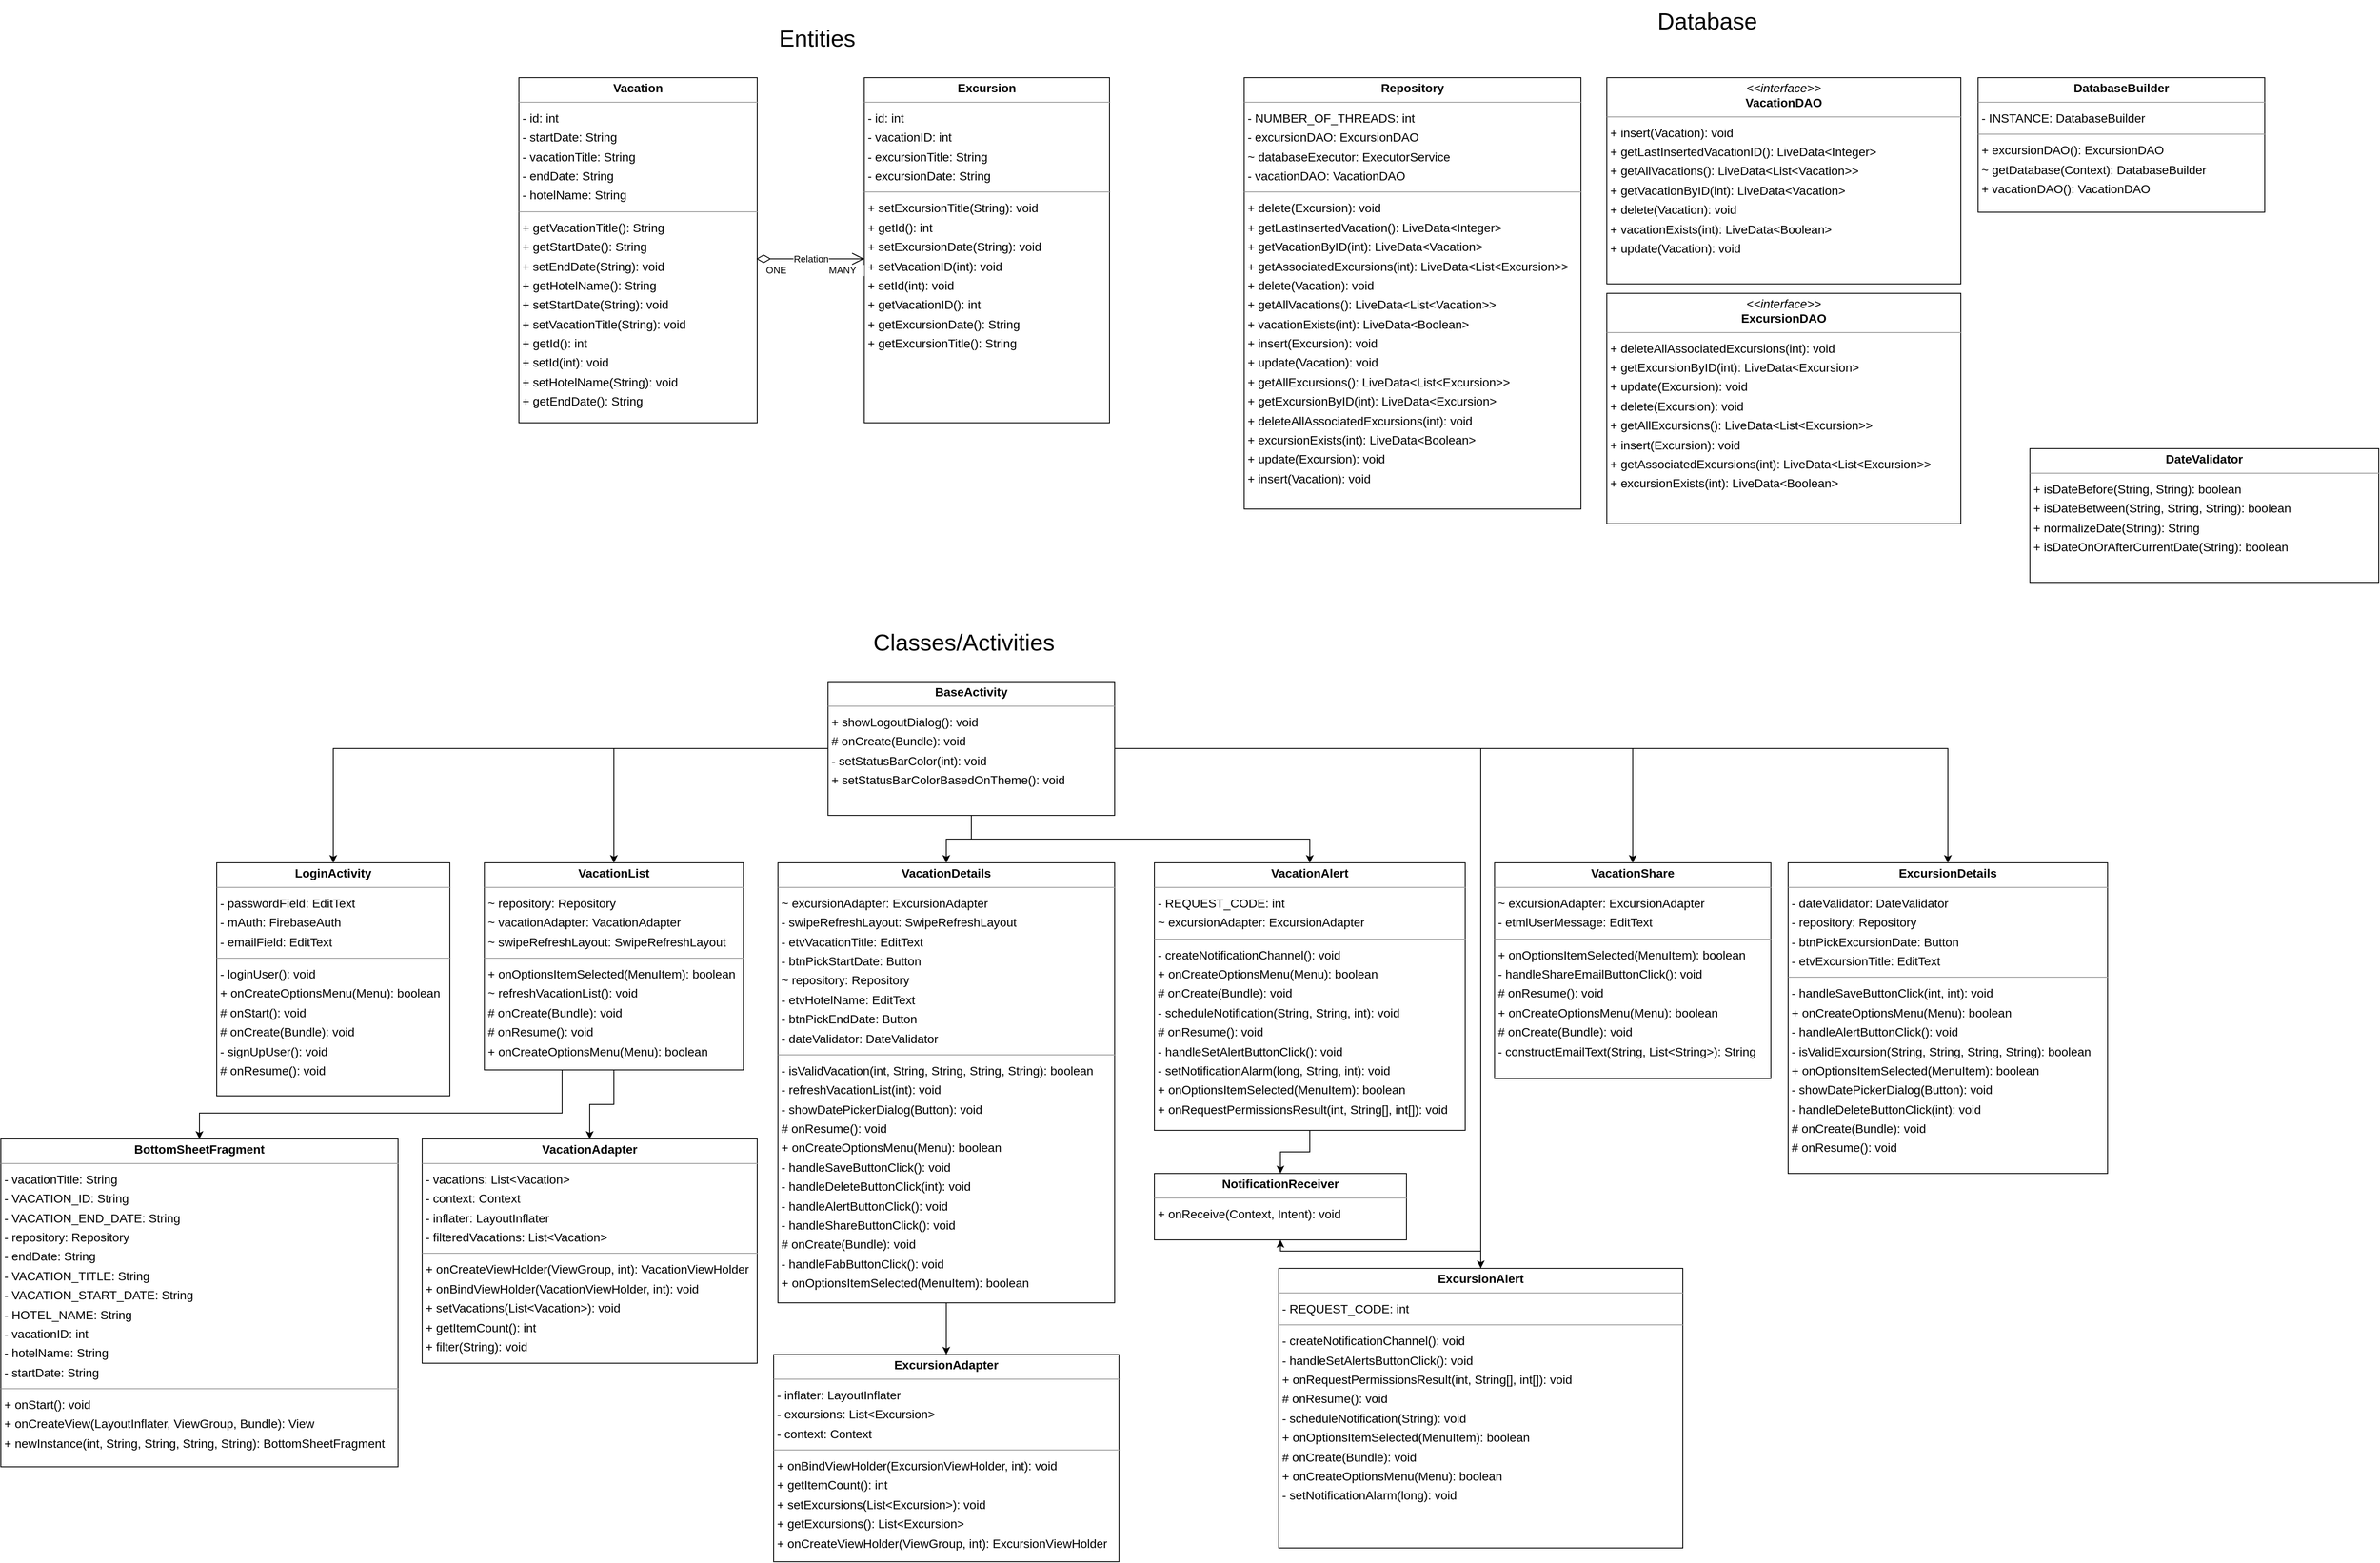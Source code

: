 <mxfile version="24.7.12">
  <diagram id="p03p7jnwcLWSS_ZxrSKD" name="Page-1">
    <mxGraphModel dx="6954" dy="1944" grid="1" gridSize="10" guides="1" tooltips="1" connect="1" arrows="1" fold="1" page="0" pageScale="1" pageWidth="1100" pageHeight="850" background="none" math="0" shadow="0">
      <root>
        <mxCell id="0" />
        <mxCell id="1" parent="0" />
        <mxCell id="jssxZVPh9Sf1eZcy3YB8-15" style="edgeStyle=orthogonalEdgeStyle;rounded=0;orthogonalLoop=1;jettySize=auto;html=1;entryX=0.5;entryY=0;entryDx=0;entryDy=0;" edge="1" parent="1" source="node10" target="node14">
          <mxGeometry relative="1" as="geometry" />
        </mxCell>
        <mxCell id="jssxZVPh9Sf1eZcy3YB8-16" style="edgeStyle=orthogonalEdgeStyle;rounded=0;orthogonalLoop=1;jettySize=auto;html=1;entryX=0.5;entryY=0;entryDx=0;entryDy=0;" edge="1" parent="1" source="node10" target="node1">
          <mxGeometry relative="1" as="geometry" />
        </mxCell>
        <mxCell id="jssxZVPh9Sf1eZcy3YB8-17" style="edgeStyle=orthogonalEdgeStyle;rounded=0;orthogonalLoop=1;jettySize=auto;html=1;exitX=0.5;exitY=1;exitDx=0;exitDy=0;entryX=0.5;entryY=0;entryDx=0;entryDy=0;" edge="1" parent="1" source="node10" target="node19">
          <mxGeometry relative="1" as="geometry" />
        </mxCell>
        <mxCell id="jssxZVPh9Sf1eZcy3YB8-18" style="edgeStyle=orthogonalEdgeStyle;rounded=0;orthogonalLoop=1;jettySize=auto;html=1;exitX=0.5;exitY=1;exitDx=0;exitDy=0;entryX=0.5;entryY=0;entryDx=0;entryDy=0;" edge="1" parent="1" source="node10" target="node5">
          <mxGeometry relative="1" as="geometry" />
        </mxCell>
        <mxCell id="jssxZVPh9Sf1eZcy3YB8-19" style="edgeStyle=orthogonalEdgeStyle;rounded=0;orthogonalLoop=1;jettySize=auto;html=1;entryX=0.5;entryY=0;entryDx=0;entryDy=0;" edge="1" parent="1" source="node10" target="node8">
          <mxGeometry relative="1" as="geometry" />
        </mxCell>
        <mxCell id="jssxZVPh9Sf1eZcy3YB8-27" style="edgeStyle=orthogonalEdgeStyle;rounded=0;orthogonalLoop=1;jettySize=auto;html=1;entryX=0.5;entryY=0;entryDx=0;entryDy=0;" edge="1" parent="1" source="node10" target="node2">
          <mxGeometry relative="1" as="geometry" />
        </mxCell>
        <mxCell id="jssxZVPh9Sf1eZcy3YB8-28" style="edgeStyle=orthogonalEdgeStyle;rounded=0;orthogonalLoop=1;jettySize=auto;html=1;entryX=0.5;entryY=0;entryDx=0;entryDy=0;" edge="1" parent="1" source="node10" target="node18">
          <mxGeometry relative="1" as="geometry" />
        </mxCell>
        <mxCell id="node10" value="&lt;p style=&quot;margin:0px;margin-top:4px;text-align:center;&quot;&gt;&lt;b&gt;BaseActivity&lt;/b&gt;&lt;/p&gt;&lt;hr size=&quot;1&quot;/&gt;&lt;p style=&quot;margin:0 0 0 4px;line-height:1.6;&quot;&gt;+ showLogoutDialog(): void&lt;br/&gt;# onCreate(Bundle): void&lt;br/&gt;- setStatusBarColor(int): void&lt;br/&gt;+ setStatusBarColorBasedOnTheme(): void&lt;/p&gt;" style="verticalAlign=top;align=left;overflow=fill;fontSize=14;fontFamily=Helvetica;html=1;rounded=0;shadow=0;comic=0;labelBackgroundColor=none;strokeWidth=1;" parent="1" vertex="1">
          <mxGeometry x="-2822" y="90" width="332" height="155" as="geometry" />
        </mxCell>
        <mxCell id="node16" value="&lt;p style=&quot;margin:0px;margin-top:4px;text-align:center;&quot;&gt;&lt;b&gt;BottomSheetFragment&lt;/b&gt;&lt;/p&gt;&lt;hr size=&quot;1&quot;/&gt;&lt;p style=&quot;margin:0 0 0 4px;line-height:1.6;&quot;&gt;- vacationTitle: String&lt;br/&gt;- VACATION_ID: String&lt;br/&gt;- VACATION_END_DATE: String&lt;br/&gt;- repository: Repository&lt;br/&gt;- endDate: String&lt;br/&gt;- VACATION_TITLE: String&lt;br/&gt;- VACATION_START_DATE: String&lt;br/&gt;- HOTEL_NAME: String&lt;br/&gt;- vacationID: int&lt;br/&gt;- hotelName: String&lt;br/&gt;- startDate: String&lt;/p&gt;&lt;hr size=&quot;1&quot;/&gt;&lt;p style=&quot;margin:0 0 0 4px;line-height:1.6;&quot;&gt;+ onStart(): void&lt;br/&gt;+ onCreateView(LayoutInflater, ViewGroup, Bundle): View&lt;br/&gt;+ newInstance(int, String, String, String, String): BottomSheetFragment&lt;/p&gt;" style="verticalAlign=top;align=left;overflow=fill;fontSize=14;fontFamily=Helvetica;html=1;rounded=0;shadow=0;comic=0;labelBackgroundColor=none;strokeWidth=1;" parent="1" vertex="1">
          <mxGeometry x="-3780" y="620" width="460" height="380" as="geometry" />
        </mxCell>
        <mxCell id="node4" value="&lt;p style=&quot;margin:0px;margin-top:4px;text-align:center;&quot;&gt;&lt;b&gt;DatabaseBuilder&lt;/b&gt;&lt;/p&gt;&lt;hr size=&quot;1&quot;/&gt;&lt;p style=&quot;margin:0 0 0 4px;line-height:1.6;&quot;&gt;- INSTANCE: DatabaseBuilder&lt;/p&gt;&lt;hr size=&quot;1&quot;/&gt;&lt;p style=&quot;margin:0 0 0 4px;line-height:1.6;&quot;&gt;+ excursionDAO(): ExcursionDAO&lt;br/&gt;~ getDatabase(Context): DatabaseBuilder&lt;br/&gt;+ vacationDAO(): VacationDAO&lt;/p&gt;" style="verticalAlign=top;align=left;overflow=fill;fontSize=14;fontFamily=Helvetica;html=1;rounded=0;shadow=0;comic=0;labelBackgroundColor=none;strokeWidth=1;" parent="1" vertex="1">
          <mxGeometry x="-1490" y="-610" width="332" height="156" as="geometry" />
        </mxCell>
        <mxCell id="node15" value="&lt;p style=&quot;margin:0px;margin-top:4px;text-align:center;&quot;&gt;&lt;b&gt;DateValidator&lt;/b&gt;&lt;/p&gt;&lt;hr size=&quot;1&quot;/&gt;&lt;p style=&quot;margin:0 0 0 4px;line-height:1.6;&quot;&gt;+ isDateBefore(String, String): boolean&lt;br/&gt;+ isDateBetween(String, String, String): boolean&lt;br/&gt;+ normalizeDate(String): String&lt;br/&gt;+ isDateOnOrAfterCurrentDate(String): boolean&lt;/p&gt;" style="verticalAlign=top;align=left;overflow=fill;fontSize=14;fontFamily=Helvetica;html=1;rounded=0;shadow=0;comic=0;labelBackgroundColor=none;strokeWidth=1;" parent="1" vertex="1">
          <mxGeometry x="-1430" y="-180" width="404" height="155" as="geometry" />
        </mxCell>
        <mxCell id="node3" value="&lt;p style=&quot;margin:0px;margin-top:4px;text-align:center;&quot;&gt;&lt;b&gt;Excursion&lt;/b&gt;&lt;/p&gt;&lt;hr size=&quot;1&quot;/&gt;&lt;p style=&quot;margin:0 0 0 4px;line-height:1.6;&quot;&gt;- id: int&lt;br/&gt;- vacationID: int&lt;br/&gt;- excursionTitle: String&lt;br/&gt;- excursionDate: String&lt;/p&gt;&lt;hr size=&quot;1&quot;/&gt;&lt;p style=&quot;margin:0 0 0 4px;line-height:1.6;&quot;&gt;+ setExcursionTitle(String): void&lt;br/&gt;+ getId(): int&lt;br/&gt;+ setExcursionDate(String): void&lt;br/&gt;+ setVacationID(int): void&lt;br/&gt;+ setId(int): void&lt;br/&gt;+ getVacationID(): int&lt;br/&gt;+ getExcursionDate(): String&lt;br/&gt;+ getExcursionTitle(): String&lt;/p&gt;" style="verticalAlign=top;align=left;overflow=fill;fontSize=14;fontFamily=Helvetica;html=1;rounded=0;shadow=0;comic=0;labelBackgroundColor=none;strokeWidth=1;" parent="1" vertex="1">
          <mxGeometry x="-2780" y="-610" width="284" height="400" as="geometry" />
        </mxCell>
        <mxCell id="node11" value="&lt;p style=&quot;margin:0px;margin-top:4px;text-align:center;&quot;&gt;&lt;b&gt;ExcursionAdapter&lt;/b&gt;&lt;/p&gt;&lt;hr size=&quot;1&quot;/&gt;&lt;p style=&quot;margin:0 0 0 4px;line-height:1.6;&quot;&gt;- inflater: LayoutInflater&lt;br/&gt;- excursions: List&amp;lt;Excursion&amp;gt;&lt;br/&gt;- context: Context&lt;/p&gt;&lt;hr size=&quot;1&quot;/&gt;&lt;p style=&quot;margin:0 0 0 4px;line-height:1.6;&quot;&gt;+ onBindViewHolder(ExcursionViewHolder, int): void&lt;br/&gt;+ getItemCount(): int&lt;br/&gt;+ setExcursions(List&amp;lt;Excursion&amp;gt;): void&lt;br/&gt;+ getExcursions(): List&amp;lt;Excursion&amp;gt;&lt;br/&gt;+ onCreateViewHolder(ViewGroup, int): ExcursionViewHolder&lt;/p&gt;" style="verticalAlign=top;align=left;overflow=fill;fontSize=14;fontFamily=Helvetica;html=1;rounded=0;shadow=0;comic=0;labelBackgroundColor=none;strokeWidth=1;" parent="1" vertex="1">
          <mxGeometry x="-2885" y="870" width="400" height="240" as="geometry" />
        </mxCell>
        <mxCell id="jssxZVPh9Sf1eZcy3YB8-26" style="edgeStyle=orthogonalEdgeStyle;rounded=0;orthogonalLoop=1;jettySize=auto;html=1;entryX=0.5;entryY=1;entryDx=0;entryDy=0;" edge="1" parent="1" source="node2" target="node7">
          <mxGeometry relative="1" as="geometry" />
        </mxCell>
        <mxCell id="node2" value="&lt;p style=&quot;margin:0px;margin-top:4px;text-align:center;&quot;&gt;&lt;b&gt;ExcursionAlert&lt;/b&gt;&lt;/p&gt;&lt;hr size=&quot;1&quot;/&gt;&lt;p style=&quot;margin:0 0 0 4px;line-height:1.6;&quot;&gt;- REQUEST_CODE: int&lt;/p&gt;&lt;hr size=&quot;1&quot;/&gt;&lt;p style=&quot;margin:0 0 0 4px;line-height:1.6;&quot;&gt;- createNotificationChannel(): void&lt;br/&gt;- handleSetAlertsButtonClick(): void&lt;br/&gt;+ onRequestPermissionsResult(int, String[], int[]): void&lt;br/&gt;# onResume(): void&lt;br/&gt;- scheduleNotification(String): void&lt;br/&gt;+ onOptionsItemSelected(MenuItem): boolean&lt;br/&gt;# onCreate(Bundle): void&lt;br/&gt;+ onCreateOptionsMenu(Menu): boolean&lt;br/&gt;- setNotificationAlarm(long): void&lt;/p&gt;" style="verticalAlign=top;align=left;overflow=fill;fontSize=14;fontFamily=Helvetica;html=1;rounded=0;shadow=0;comic=0;labelBackgroundColor=none;strokeWidth=1;" parent="1" vertex="1">
          <mxGeometry x="-2300" y="770" width="468" height="324" as="geometry" />
        </mxCell>
        <mxCell id="node13" value="&lt;p style=&quot;margin:0px;margin-top:4px;text-align:center;&quot;&gt;&lt;i&gt;&amp;lt;&amp;lt;interface&amp;gt;&amp;gt;&lt;/i&gt;&lt;br/&gt;&lt;b&gt;ExcursionDAO&lt;/b&gt;&lt;/p&gt;&lt;hr size=&quot;1&quot;/&gt;&lt;p style=&quot;margin:0 0 0 4px;line-height:1.6;&quot;&gt;+ deleteAllAssociatedExcursions(int): void&lt;br/&gt;+ getExcursionByID(int): LiveData&amp;lt;Excursion&amp;gt;&lt;br/&gt;+ update(Excursion): void&lt;br/&gt;+ delete(Excursion): void&lt;br/&gt;+ getAllExcursions(): LiveData&amp;lt;List&amp;lt;Excursion&amp;gt;&amp;gt;&lt;br/&gt;+ insert(Excursion): void&lt;br/&gt;+ getAssociatedExcursions(int): LiveData&amp;lt;List&amp;lt;Excursion&amp;gt;&amp;gt;&lt;br/&gt;+ excursionExists(int): LiveData&amp;lt;Boolean&amp;gt;&lt;/p&gt;" style="verticalAlign=top;align=left;overflow=fill;fontSize=14;fontFamily=Helvetica;html=1;rounded=0;shadow=0;comic=0;labelBackgroundColor=none;strokeWidth=1;" parent="1" vertex="1">
          <mxGeometry x="-1920" y="-360" width="410" height="267" as="geometry" />
        </mxCell>
        <mxCell id="node18" value="&lt;p style=&quot;margin:0px;margin-top:4px;text-align:center;&quot;&gt;&lt;b&gt;ExcursionDetails&lt;/b&gt;&lt;/p&gt;&lt;hr size=&quot;1&quot;/&gt;&lt;p style=&quot;margin:0 0 0 4px;line-height:1.6;&quot;&gt;- dateValidator: DateValidator&lt;br/&gt;- repository: Repository&lt;br/&gt;- btnPickExcursionDate: Button&lt;br/&gt;- etvExcursionTitle: EditText&lt;/p&gt;&lt;hr size=&quot;1&quot;/&gt;&lt;p style=&quot;margin:0 0 0 4px;line-height:1.6;&quot;&gt;- handleSaveButtonClick(int, int): void&lt;br/&gt;+ onCreateOptionsMenu(Menu): boolean&lt;br/&gt;- handleAlertButtonClick(): void&lt;br/&gt;- isValidExcursion(String, String, String, String): boolean&lt;br/&gt;+ onOptionsItemSelected(MenuItem): boolean&lt;br/&gt;- showDatePickerDialog(Button): void&lt;br/&gt;- handleDeleteButtonClick(int): void&lt;br/&gt;# onCreate(Bundle): void&lt;br/&gt;# onResume(): void&lt;/p&gt;" style="verticalAlign=top;align=left;overflow=fill;fontSize=14;fontFamily=Helvetica;html=1;rounded=0;shadow=0;comic=0;labelBackgroundColor=none;strokeWidth=1;" parent="1" vertex="1">
          <mxGeometry x="-1710" y="300" width="370" height="360" as="geometry" />
        </mxCell>
        <mxCell id="node14" value="&lt;p style=&quot;margin:0px;margin-top:4px;text-align:center;&quot;&gt;&lt;b&gt;LoginActivity&lt;/b&gt;&lt;/p&gt;&lt;hr size=&quot;1&quot;/&gt;&lt;p style=&quot;margin:0 0 0 4px;line-height:1.6;&quot;&gt;- passwordField: EditText&lt;br/&gt;- mAuth: FirebaseAuth&lt;br/&gt;- emailField: EditText&lt;/p&gt;&lt;hr size=&quot;1&quot;/&gt;&lt;p style=&quot;margin:0 0 0 4px;line-height:1.6;&quot;&gt;- loginUser(): void&lt;br/&gt;+ onCreateOptionsMenu(Menu): boolean&lt;br/&gt;# onStart(): void&lt;br/&gt;# onCreate(Bundle): void&lt;br/&gt;- signUpUser(): void&lt;br/&gt;# onResume(): void&lt;/p&gt;" style="verticalAlign=top;align=left;overflow=fill;fontSize=14;fontFamily=Helvetica;html=1;rounded=0;shadow=0;comic=0;labelBackgroundColor=none;strokeWidth=1;" parent="1" vertex="1">
          <mxGeometry x="-3530" y="300" width="270" height="270" as="geometry" />
        </mxCell>
        <mxCell id="node7" value="&lt;p style=&quot;margin:0px;margin-top:4px;text-align:center;&quot;&gt;&lt;b&gt;NotificationReceiver&lt;/b&gt;&lt;/p&gt;&lt;hr size=&quot;1&quot;/&gt;&lt;p style=&quot;margin:0 0 0 4px;line-height:1.6;&quot;&gt;+ onReceive(Context, Intent): void&lt;/p&gt;" style="verticalAlign=top;align=left;overflow=fill;fontSize=14;fontFamily=Helvetica;html=1;rounded=0;shadow=0;comic=0;labelBackgroundColor=none;strokeWidth=1;" parent="1" vertex="1">
          <mxGeometry x="-2444" y="660" width="292" height="77" as="geometry" />
        </mxCell>
        <mxCell id="node17" value="&lt;p style=&quot;margin:0px;margin-top:4px;text-align:center;&quot;&gt;&lt;b&gt;Repository&lt;/b&gt;&lt;/p&gt;&lt;hr size=&quot;1&quot;/&gt;&lt;p style=&quot;margin:0 0 0 4px;line-height:1.6;&quot;&gt;- NUMBER_OF_THREADS: int&lt;br/&gt;- excursionDAO: ExcursionDAO&lt;br/&gt;~ databaseExecutor: ExecutorService&lt;br/&gt;- vacationDAO: VacationDAO&lt;/p&gt;&lt;hr size=&quot;1&quot;/&gt;&lt;p style=&quot;margin:0 0 0 4px;line-height:1.6;&quot;&gt;+ delete(Excursion): void&lt;br/&gt;+ getLastInsertedVacation(): LiveData&amp;lt;Integer&amp;gt;&lt;br/&gt;+ getVacationByID(int): LiveData&amp;lt;Vacation&amp;gt;&lt;br/&gt;+ getAssociatedExcursions(int): LiveData&amp;lt;List&amp;lt;Excursion&amp;gt;&amp;gt;&lt;br/&gt;+ delete(Vacation): void&lt;br/&gt;+ getAllVacations(): LiveData&amp;lt;List&amp;lt;Vacation&amp;gt;&amp;gt;&lt;br/&gt;+ vacationExists(int): LiveData&amp;lt;Boolean&amp;gt;&lt;br/&gt;+ insert(Excursion): void&lt;br/&gt;+ update(Vacation): void&lt;br/&gt;+ getAllExcursions(): LiveData&amp;lt;List&amp;lt;Excursion&amp;gt;&amp;gt;&lt;br/&gt;+ getExcursionByID(int): LiveData&amp;lt;Excursion&amp;gt;&lt;br/&gt;+ deleteAllAssociatedExcursions(int): void&lt;br/&gt;+ excursionExists(int): LiveData&amp;lt;Boolean&amp;gt;&lt;br/&gt;+ update(Excursion): void&lt;br/&gt;+ insert(Vacation): void&lt;/p&gt;" style="verticalAlign=top;align=left;overflow=fill;fontSize=14;fontFamily=Helvetica;html=1;rounded=0;shadow=0;comic=0;labelBackgroundColor=none;strokeWidth=1;" parent="1" vertex="1">
          <mxGeometry x="-2340" y="-610" width="390" height="500" as="geometry" />
        </mxCell>
        <mxCell id="node9" value="&lt;p style=&quot;margin:0px;margin-top:4px;text-align:center;&quot;&gt;&lt;b&gt;Vacation&lt;/b&gt;&lt;/p&gt;&lt;hr size=&quot;1&quot;/&gt;&lt;p style=&quot;margin:0 0 0 4px;line-height:1.6;&quot;&gt;- id: int&lt;br/&gt;- startDate: String&lt;br/&gt;- vacationTitle: String&lt;br/&gt;- endDate: String&lt;br/&gt;- hotelName: String&lt;/p&gt;&lt;hr size=&quot;1&quot;/&gt;&lt;p style=&quot;margin:0 0 0 4px;line-height:1.6;&quot;&gt;+ getVacationTitle(): String&lt;br/&gt;+ getStartDate(): String&lt;br/&gt;+ setEndDate(String): void&lt;br/&gt;+ getHotelName(): String&lt;br/&gt;+ setStartDate(String): void&lt;br/&gt;+ setVacationTitle(String): void&lt;br/&gt;+ getId(): int&lt;br/&gt;+ setId(int): void&lt;br/&gt;+ setHotelName(String): void&lt;br/&gt;+ getEndDate(): String&lt;/p&gt;" style="verticalAlign=top;align=left;overflow=fill;fontSize=14;fontFamily=Helvetica;html=1;rounded=0;shadow=0;comic=0;labelBackgroundColor=none;strokeWidth=1;" parent="1" vertex="1">
          <mxGeometry x="-3180" y="-610" width="276" height="400" as="geometry" />
        </mxCell>
        <mxCell id="node12" value="&lt;p style=&quot;margin:0px;margin-top:4px;text-align:center;&quot;&gt;&lt;b&gt;VacationAdapter&lt;/b&gt;&lt;/p&gt;&lt;hr size=&quot;1&quot;/&gt;&lt;p style=&quot;margin:0 0 0 4px;line-height:1.6;&quot;&gt;- vacations: List&amp;lt;Vacation&amp;gt;&lt;br/&gt;- context: Context&lt;br/&gt;- inflater: LayoutInflater&lt;br/&gt;- filteredVacations: List&amp;lt;Vacation&amp;gt;&lt;/p&gt;&lt;hr size=&quot;1&quot;/&gt;&lt;p style=&quot;margin:0 0 0 4px;line-height:1.6;&quot;&gt;+ onCreateViewHolder(ViewGroup, int): VacationViewHolder&lt;br/&gt;+ onBindViewHolder(VacationViewHolder, int): void&lt;br/&gt;+ setVacations(List&amp;lt;Vacation&amp;gt;): void&lt;br/&gt;+ getItemCount(): int&lt;br/&gt;+ filter(String): void&lt;/p&gt;" style="verticalAlign=top;align=left;overflow=fill;fontSize=14;fontFamily=Helvetica;html=1;rounded=0;shadow=0;comic=0;labelBackgroundColor=none;strokeWidth=1;" parent="1" vertex="1">
          <mxGeometry x="-3292" y="620" width="388" height="260" as="geometry" />
        </mxCell>
        <mxCell id="jssxZVPh9Sf1eZcy3YB8-24" style="edgeStyle=orthogonalEdgeStyle;rounded=0;orthogonalLoop=1;jettySize=auto;html=1;entryX=0.5;entryY=0;entryDx=0;entryDy=0;" edge="1" parent="1" source="node5" target="node7">
          <mxGeometry relative="1" as="geometry" />
        </mxCell>
        <mxCell id="node5" value="&lt;p style=&quot;margin:0px;margin-top:4px;text-align:center;&quot;&gt;&lt;b&gt;VacationAlert&lt;/b&gt;&lt;/p&gt;&lt;hr size=&quot;1&quot;/&gt;&lt;p style=&quot;margin:0 0 0 4px;line-height:1.6;&quot;&gt;- REQUEST_CODE: int&lt;br/&gt;~ excursionAdapter: ExcursionAdapter&lt;/p&gt;&lt;hr size=&quot;1&quot;/&gt;&lt;p style=&quot;margin:0 0 0 4px;line-height:1.6;&quot;&gt;- createNotificationChannel(): void&lt;br/&gt;+ onCreateOptionsMenu(Menu): boolean&lt;br/&gt;# onCreate(Bundle): void&lt;br/&gt;- scheduleNotification(String, String, int): void&lt;br/&gt;# onResume(): void&lt;br/&gt;- handleSetAlertButtonClick(): void&lt;br/&gt;- setNotificationAlarm(long, String, int): void&lt;br/&gt;+ onOptionsItemSelected(MenuItem): boolean&lt;br/&gt;+ onRequestPermissionsResult(int, String[], int[]): void&lt;/p&gt;" style="verticalAlign=top;align=left;overflow=fill;fontSize=14;fontFamily=Helvetica;html=1;rounded=0;shadow=0;comic=0;labelBackgroundColor=none;strokeWidth=1;" parent="1" vertex="1">
          <mxGeometry x="-2444" y="300" width="360" height="310" as="geometry" />
        </mxCell>
        <mxCell id="node6" value="&lt;p style=&quot;margin:0px;margin-top:4px;text-align:center;&quot;&gt;&lt;i&gt;&amp;lt;&amp;lt;interface&amp;gt;&amp;gt;&lt;/i&gt;&lt;br/&gt;&lt;b&gt;VacationDAO&lt;/b&gt;&lt;/p&gt;&lt;hr size=&quot;1&quot;/&gt;&lt;p style=&quot;margin:0 0 0 4px;line-height:1.6;&quot;&gt;+ insert(Vacation): void&lt;br/&gt;+ getLastInsertedVacationID(): LiveData&amp;lt;Integer&amp;gt;&lt;br/&gt;+ getAllVacations(): LiveData&amp;lt;List&amp;lt;Vacation&amp;gt;&amp;gt;&lt;br/&gt;+ getVacationByID(int): LiveData&amp;lt;Vacation&amp;gt;&lt;br/&gt;+ delete(Vacation): void&lt;br/&gt;+ vacationExists(int): LiveData&amp;lt;Boolean&amp;gt;&lt;br/&gt;+ update(Vacation): void&lt;/p&gt;" style="verticalAlign=top;align=left;overflow=fill;fontSize=14;fontFamily=Helvetica;html=1;rounded=0;shadow=0;comic=0;labelBackgroundColor=none;strokeWidth=1;" parent="1" vertex="1">
          <mxGeometry x="-1920" y="-610" width="410" height="239" as="geometry" />
        </mxCell>
        <mxCell id="jssxZVPh9Sf1eZcy3YB8-23" style="edgeStyle=orthogonalEdgeStyle;rounded=0;orthogonalLoop=1;jettySize=auto;html=1;entryX=0.5;entryY=0;entryDx=0;entryDy=0;" edge="1" parent="1" source="node19" target="node11">
          <mxGeometry relative="1" as="geometry" />
        </mxCell>
        <mxCell id="node19" value="&lt;p style=&quot;margin:0px;margin-top:4px;text-align:center;&quot;&gt;&lt;b&gt;VacationDetails&lt;/b&gt;&lt;/p&gt;&lt;hr size=&quot;1&quot;/&gt;&lt;p style=&quot;margin:0 0 0 4px;line-height:1.6;&quot;&gt;~ excursionAdapter: ExcursionAdapter&lt;br/&gt;- swipeRefreshLayout: SwipeRefreshLayout&lt;br/&gt;- etvVacationTitle: EditText&lt;br/&gt;- btnPickStartDate: Button&lt;br/&gt;~ repository: Repository&lt;br/&gt;- etvHotelName: EditText&lt;br/&gt;- btnPickEndDate: Button&lt;br/&gt;- dateValidator: DateValidator&lt;/p&gt;&lt;hr size=&quot;1&quot;/&gt;&lt;p style=&quot;margin:0 0 0 4px;line-height:1.6;&quot;&gt;- isValidVacation(int, String, String, String, String): boolean&lt;br/&gt;- refreshVacationList(int): void&lt;br/&gt;- showDatePickerDialog(Button): void&lt;br/&gt;# onResume(): void&lt;br/&gt;+ onCreateOptionsMenu(Menu): boolean&lt;br/&gt;- handleSaveButtonClick(): void&lt;br/&gt;- handleDeleteButtonClick(int): void&lt;br/&gt;- handleAlertButtonClick(): void&lt;br/&gt;- handleShareButtonClick(): void&lt;br/&gt;# onCreate(Bundle): void&lt;br/&gt;- handleFabButtonClick(): void&lt;br/&gt;+ onOptionsItemSelected(MenuItem): boolean&lt;/p&gt;" style="verticalAlign=top;align=left;overflow=fill;fontSize=14;fontFamily=Helvetica;html=1;rounded=0;shadow=0;comic=0;labelBackgroundColor=none;strokeWidth=1;" parent="1" vertex="1">
          <mxGeometry x="-2880" y="300" width="390" height="510" as="geometry" />
        </mxCell>
        <mxCell id="jssxZVPh9Sf1eZcy3YB8-21" style="edgeStyle=orthogonalEdgeStyle;rounded=0;orthogonalLoop=1;jettySize=auto;html=1;entryX=0.5;entryY=0;entryDx=0;entryDy=0;" edge="1" parent="1" source="node1" target="node12">
          <mxGeometry relative="1" as="geometry" />
        </mxCell>
        <mxCell id="jssxZVPh9Sf1eZcy3YB8-22" style="edgeStyle=orthogonalEdgeStyle;rounded=0;orthogonalLoop=1;jettySize=auto;html=1;entryX=0.5;entryY=0;entryDx=0;entryDy=0;" edge="1" parent="1" source="node1" target="node16">
          <mxGeometry relative="1" as="geometry">
            <Array as="points">
              <mxPoint x="-3130" y="590" />
              <mxPoint x="-3550" y="590" />
            </Array>
          </mxGeometry>
        </mxCell>
        <mxCell id="node1" value="&lt;p style=&quot;margin:0px;margin-top:4px;text-align:center;&quot;&gt;&lt;b&gt;VacationList&lt;/b&gt;&lt;/p&gt;&lt;hr size=&quot;1&quot;/&gt;&lt;p style=&quot;margin:0 0 0 4px;line-height:1.6;&quot;&gt;~ repository: Repository&lt;br/&gt;~ vacationAdapter: VacationAdapter&lt;br/&gt;~ swipeRefreshLayout: SwipeRefreshLayout&lt;/p&gt;&lt;hr size=&quot;1&quot;/&gt;&lt;p style=&quot;margin:0 0 0 4px;line-height:1.6;&quot;&gt;+ onOptionsItemSelected(MenuItem): boolean&lt;br/&gt;~ refreshVacationList(): void&lt;br/&gt;# onCreate(Bundle): void&lt;br/&gt;# onResume(): void&lt;br/&gt;+ onCreateOptionsMenu(Menu): boolean&lt;/p&gt;" style="verticalAlign=top;align=left;overflow=fill;fontSize=14;fontFamily=Helvetica;html=1;rounded=0;shadow=0;comic=0;labelBackgroundColor=none;strokeWidth=1;" parent="1" vertex="1">
          <mxGeometry x="-3220" y="300" width="300" height="240" as="geometry" />
        </mxCell>
        <mxCell id="node8" value="&lt;p style=&quot;margin:0px;margin-top:4px;text-align:center;&quot;&gt;&lt;b&gt;VacationShare&lt;/b&gt;&lt;/p&gt;&lt;hr size=&quot;1&quot;/&gt;&lt;p style=&quot;margin:0 0 0 4px;line-height:1.6;&quot;&gt;~ excursionAdapter: ExcursionAdapter&lt;br/&gt;- etmlUserMessage: EditText&lt;/p&gt;&lt;hr size=&quot;1&quot;/&gt;&lt;p style=&quot;margin:0 0 0 4px;line-height:1.6;&quot;&gt;+ onOptionsItemSelected(MenuItem): boolean&lt;br/&gt;- handleShareEmailButtonClick(): void&lt;br/&gt;# onResume(): void&lt;br/&gt;+ onCreateOptionsMenu(Menu): boolean&lt;br/&gt;# onCreate(Bundle): void&lt;br/&gt;- constructEmailText(String, List&amp;lt;String&amp;gt;): String&lt;/p&gt;" style="verticalAlign=top;align=left;overflow=fill;fontSize=14;fontFamily=Helvetica;html=1;rounded=0;shadow=0;comic=0;labelBackgroundColor=none;strokeWidth=1;" parent="1" vertex="1">
          <mxGeometry x="-2050" y="300" width="320" height="250" as="geometry" />
        </mxCell>
        <mxCell id="jssxZVPh9Sf1eZcy3YB8-1" value="&lt;font style=&quot;font-size: 27px;&quot;&gt;Entities&lt;/font&gt;" style="text;html=1;align=center;verticalAlign=middle;resizable=0;points=[];autosize=1;strokeColor=none;fillColor=none;" vertex="1" parent="1">
          <mxGeometry x="-2890" y="-680" width="110" height="50" as="geometry" />
        </mxCell>
        <mxCell id="jssxZVPh9Sf1eZcy3YB8-2" value="&lt;font style=&quot;font-size: 27px;&quot;&gt;Classes/Activities&lt;/font&gt;" style="text;html=1;align=center;verticalAlign=middle;resizable=0;points=[];autosize=1;strokeColor=none;fillColor=none;" vertex="1" parent="1">
          <mxGeometry x="-2780" y="20" width="230" height="50" as="geometry" />
        </mxCell>
        <mxCell id="jssxZVPh9Sf1eZcy3YB8-3" value="&lt;font style=&quot;font-size: 27px;&quot;&gt;Database&lt;/font&gt;" style="text;html=1;align=center;verticalAlign=middle;resizable=0;points=[];autosize=1;strokeColor=none;fillColor=none;" vertex="1" parent="1">
          <mxGeometry x="-1874" y="-700" width="140" height="50" as="geometry" />
        </mxCell>
        <mxCell id="jssxZVPh9Sf1eZcy3YB8-8" value="Relation" style="endArrow=open;html=1;endSize=12;startArrow=diamondThin;startSize=14;startFill=0;edgeStyle=orthogonalEdgeStyle;rounded=0;" edge="1" parent="1">
          <mxGeometry relative="1" as="geometry">
            <mxPoint x="-2905" y="-400" as="sourcePoint" />
            <mxPoint x="-2780" y="-400" as="targetPoint" />
          </mxGeometry>
        </mxCell>
        <mxCell id="jssxZVPh9Sf1eZcy3YB8-9" value="&amp;nbsp; &amp;nbsp;ONE" style="edgeLabel;resizable=0;html=1;align=left;verticalAlign=top;" connectable="0" vertex="1" parent="jssxZVPh9Sf1eZcy3YB8-8">
          <mxGeometry x="-1" relative="1" as="geometry" />
        </mxCell>
        <mxCell id="jssxZVPh9Sf1eZcy3YB8-10" value="MANY&amp;nbsp; &amp;nbsp;" style="edgeLabel;resizable=0;html=1;align=right;verticalAlign=top;" connectable="0" vertex="1" parent="jssxZVPh9Sf1eZcy3YB8-8">
          <mxGeometry x="1" relative="1" as="geometry" />
        </mxCell>
      </root>
    </mxGraphModel>
  </diagram>
</mxfile>
